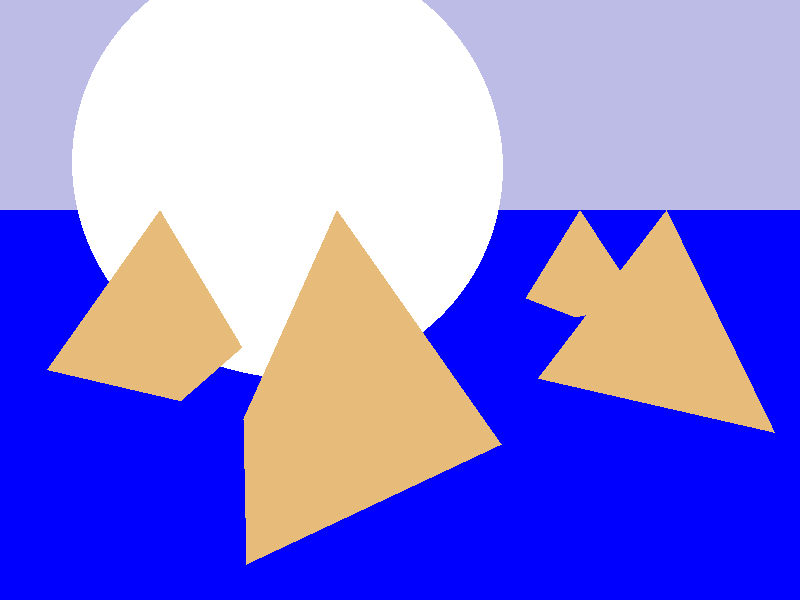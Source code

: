 // Persistence Of Vision raytracer version 2.0 sample file.

// By ???

#include "shapes.inc"
#include "shapes2.inc"
#include "colors.inc"
#include "textures.inc"

camera {
   location <0.0, 30.0, -200.0>
   direction <0.0, -0.15, 1.0>
   up <0.0, 1.0, 0.0>
   right <4/3, 0.0, 0.0>
}

#declare Tetra = object {
   Tetrahedron

   pigment { Gold }
   finish {
      crand 0.01
      ambient 0.1
      diffuse 0.7
      reflection 0.4
      brilliance 6.0
   }
}

object { Tetra
   scale 10
   rotate -45*y
   translate <-10.0, 0.0, -105.0>
}

object { Tetra
   scale 10
   rotate -40*y
   translate <75.0, 0.0, 50.0>
}

object { Tetra
   scale 10
   rotate 30*y
   translate <-60.0, 0.0, -50.0>
}

object { Tetra
   scale 10.0
   rotate -75*y
   translate <60.0, 0.0, -65.0>
}

sphere { <-50.0, 50.0, 100.0>, 100.0
   pigment { White }
   finish {
      crand 0.01
      ambient 0.05
      diffuse 0.1
      reflection 0.97
      brilliance 4.0
   }
}

plane { y, -50.0
   pigment {
      checker colour Blue colour Gray
      quick_color Blue
      scale 40.0
   }
   finish {
      crand 0.01
      ambient 0.3
      diffuse 0.7
      reflection 0.1
      brilliance 3.0
   }
}

plane { y, 500.0
   pigment {
      Bright_Blue_Sky
      quick_colour red 0.5 green 0.5 blue 0.8
      scale <2000.0, 500.0, 1000.0>
   }
   finish {
      crand 0.05
      ambient 0.7
      diffuse 0.0
   }
}

light_source { <60.0, 60.0, -200.0> colour White }

light_source { <-60.0, 60.0, -200.0> colour White }
